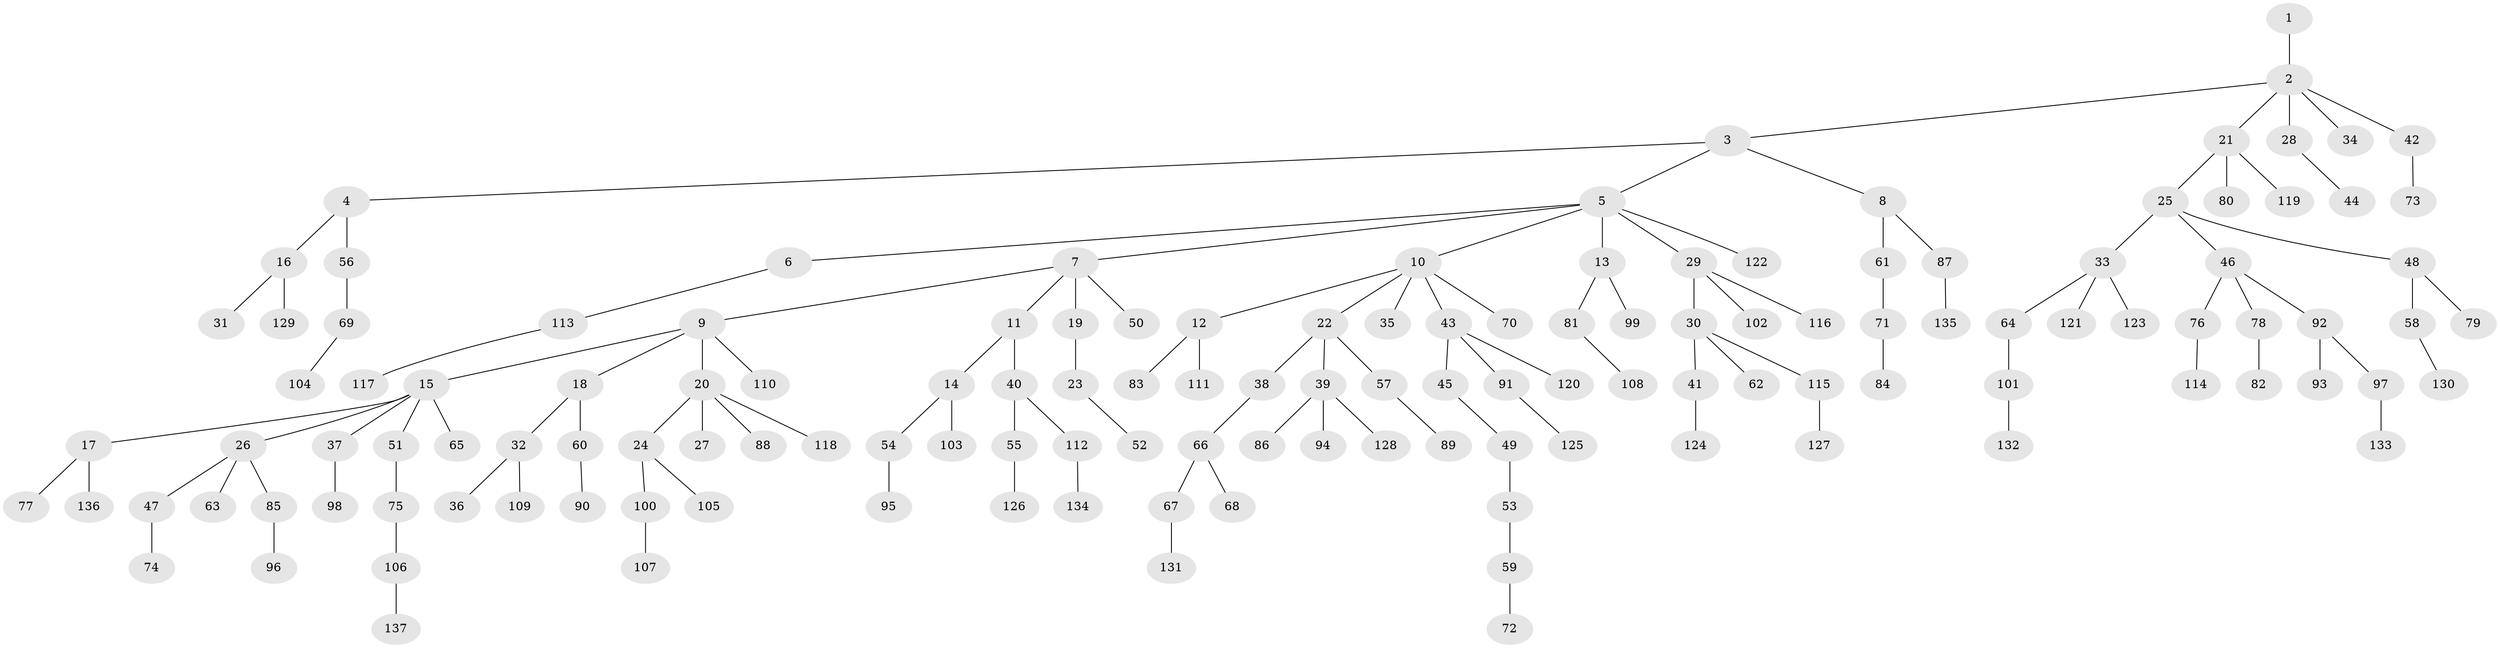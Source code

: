 // Generated by graph-tools (version 1.1) at 2025/11/02/27/25 16:11:28]
// undirected, 137 vertices, 136 edges
graph export_dot {
graph [start="1"]
  node [color=gray90,style=filled];
  1;
  2;
  3;
  4;
  5;
  6;
  7;
  8;
  9;
  10;
  11;
  12;
  13;
  14;
  15;
  16;
  17;
  18;
  19;
  20;
  21;
  22;
  23;
  24;
  25;
  26;
  27;
  28;
  29;
  30;
  31;
  32;
  33;
  34;
  35;
  36;
  37;
  38;
  39;
  40;
  41;
  42;
  43;
  44;
  45;
  46;
  47;
  48;
  49;
  50;
  51;
  52;
  53;
  54;
  55;
  56;
  57;
  58;
  59;
  60;
  61;
  62;
  63;
  64;
  65;
  66;
  67;
  68;
  69;
  70;
  71;
  72;
  73;
  74;
  75;
  76;
  77;
  78;
  79;
  80;
  81;
  82;
  83;
  84;
  85;
  86;
  87;
  88;
  89;
  90;
  91;
  92;
  93;
  94;
  95;
  96;
  97;
  98;
  99;
  100;
  101;
  102;
  103;
  104;
  105;
  106;
  107;
  108;
  109;
  110;
  111;
  112;
  113;
  114;
  115;
  116;
  117;
  118;
  119;
  120;
  121;
  122;
  123;
  124;
  125;
  126;
  127;
  128;
  129;
  130;
  131;
  132;
  133;
  134;
  135;
  136;
  137;
  1 -- 2;
  2 -- 3;
  2 -- 21;
  2 -- 28;
  2 -- 34;
  2 -- 42;
  3 -- 4;
  3 -- 5;
  3 -- 8;
  4 -- 16;
  4 -- 56;
  5 -- 6;
  5 -- 7;
  5 -- 10;
  5 -- 13;
  5 -- 29;
  5 -- 122;
  6 -- 113;
  7 -- 9;
  7 -- 11;
  7 -- 19;
  7 -- 50;
  8 -- 61;
  8 -- 87;
  9 -- 15;
  9 -- 18;
  9 -- 20;
  9 -- 110;
  10 -- 12;
  10 -- 22;
  10 -- 35;
  10 -- 43;
  10 -- 70;
  11 -- 14;
  11 -- 40;
  12 -- 83;
  12 -- 111;
  13 -- 81;
  13 -- 99;
  14 -- 54;
  14 -- 103;
  15 -- 17;
  15 -- 26;
  15 -- 37;
  15 -- 51;
  15 -- 65;
  16 -- 31;
  16 -- 129;
  17 -- 77;
  17 -- 136;
  18 -- 32;
  18 -- 60;
  19 -- 23;
  20 -- 24;
  20 -- 27;
  20 -- 88;
  20 -- 118;
  21 -- 25;
  21 -- 80;
  21 -- 119;
  22 -- 38;
  22 -- 39;
  22 -- 57;
  23 -- 52;
  24 -- 100;
  24 -- 105;
  25 -- 33;
  25 -- 46;
  25 -- 48;
  26 -- 47;
  26 -- 63;
  26 -- 85;
  28 -- 44;
  29 -- 30;
  29 -- 102;
  29 -- 116;
  30 -- 41;
  30 -- 62;
  30 -- 115;
  32 -- 36;
  32 -- 109;
  33 -- 64;
  33 -- 121;
  33 -- 123;
  37 -- 98;
  38 -- 66;
  39 -- 86;
  39 -- 94;
  39 -- 128;
  40 -- 55;
  40 -- 112;
  41 -- 124;
  42 -- 73;
  43 -- 45;
  43 -- 91;
  43 -- 120;
  45 -- 49;
  46 -- 76;
  46 -- 78;
  46 -- 92;
  47 -- 74;
  48 -- 58;
  48 -- 79;
  49 -- 53;
  51 -- 75;
  53 -- 59;
  54 -- 95;
  55 -- 126;
  56 -- 69;
  57 -- 89;
  58 -- 130;
  59 -- 72;
  60 -- 90;
  61 -- 71;
  64 -- 101;
  66 -- 67;
  66 -- 68;
  67 -- 131;
  69 -- 104;
  71 -- 84;
  75 -- 106;
  76 -- 114;
  78 -- 82;
  81 -- 108;
  85 -- 96;
  87 -- 135;
  91 -- 125;
  92 -- 93;
  92 -- 97;
  97 -- 133;
  100 -- 107;
  101 -- 132;
  106 -- 137;
  112 -- 134;
  113 -- 117;
  115 -- 127;
}

